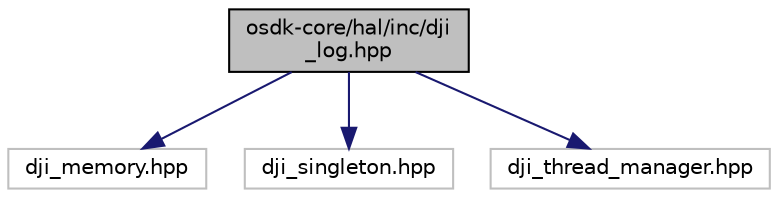 digraph "osdk-core/hal/inc/dji_log.hpp"
{
 // INTERACTIVE_SVG=YES
 // LATEX_PDF_SIZE
  edge [fontname="Helvetica",fontsize="10",labelfontname="Helvetica",labelfontsize="10"];
  node [fontname="Helvetica",fontsize="10",shape=record];
  Node1 [label="osdk-core/hal/inc/dji\l_log.hpp",height=0.2,width=0.4,color="black", fillcolor="grey75", style="filled", fontcolor="black",tooltip="Logging mechanism for printing status and error messages to the screen."];
  Node1 -> Node2 [color="midnightblue",fontsize="10",style="solid",fontname="Helvetica"];
  Node2 [label="dji_memory.hpp",height=0.2,width=0.4,color="grey75", fillcolor="white", style="filled",tooltip=" "];
  Node1 -> Node3 [color="midnightblue",fontsize="10",style="solid",fontname="Helvetica"];
  Node3 [label="dji_singleton.hpp",height=0.2,width=0.4,color="grey75", fillcolor="white", style="filled",tooltip=" "];
  Node1 -> Node4 [color="midnightblue",fontsize="10",style="solid",fontname="Helvetica"];
  Node4 [label="dji_thread_manager.hpp",height=0.2,width=0.4,color="grey75", fillcolor="white", style="filled",tooltip=" "];
}
